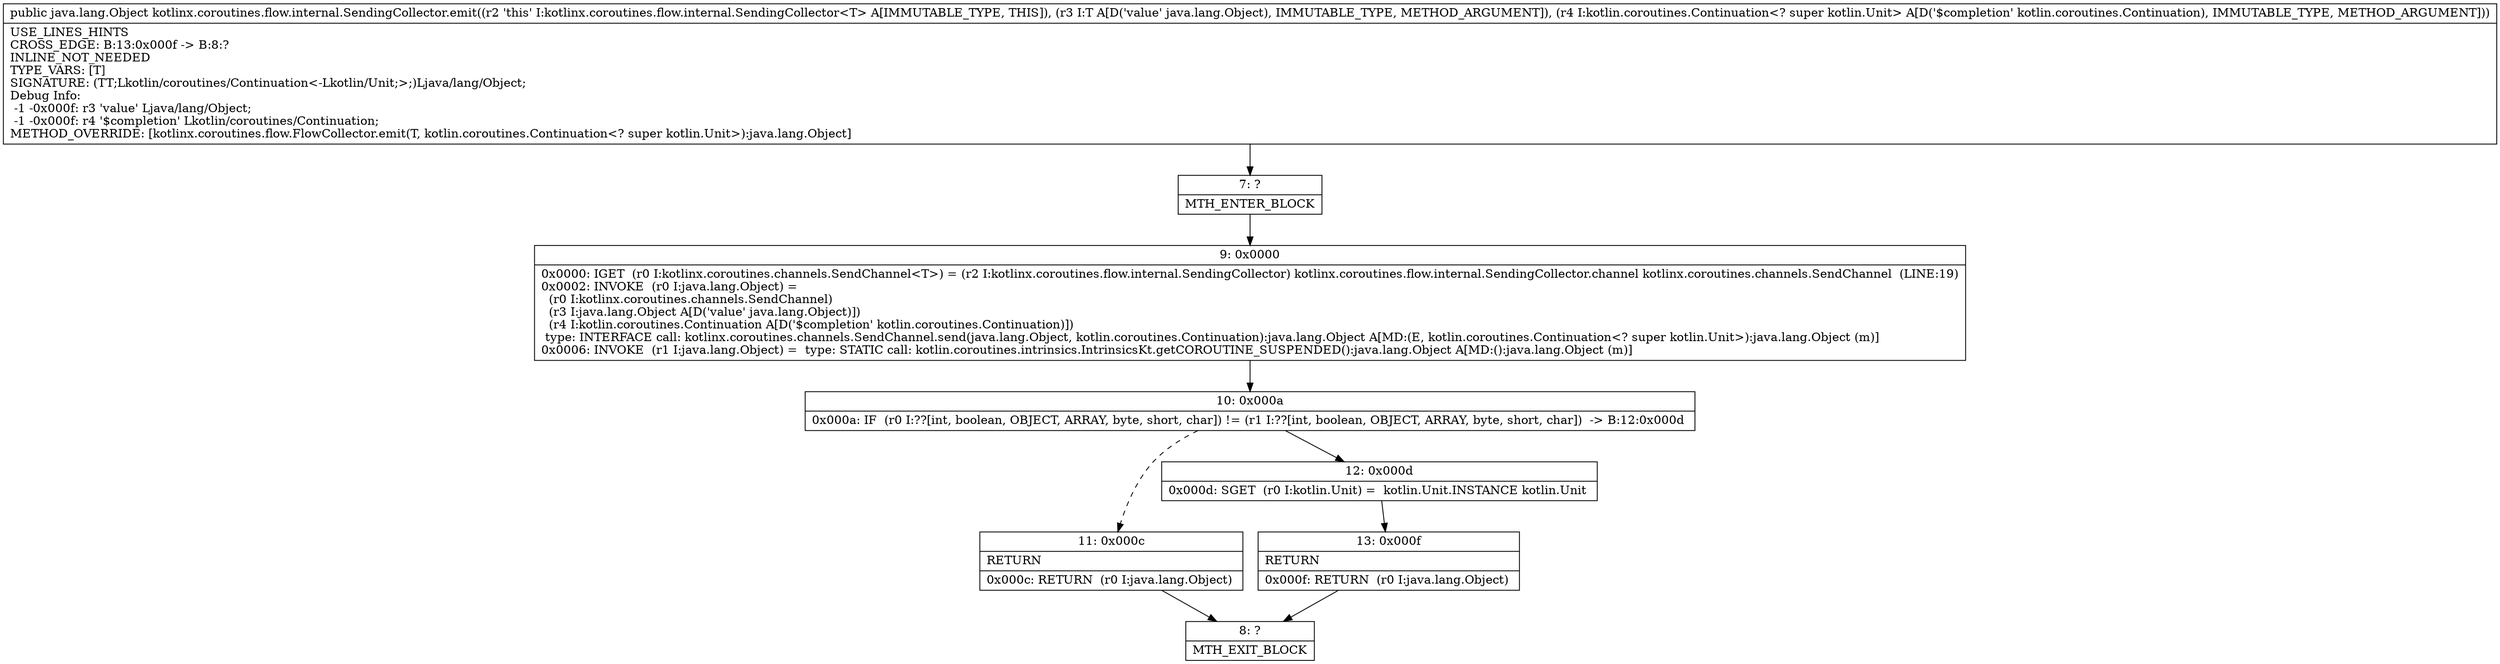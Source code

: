 digraph "CFG forkotlinx.coroutines.flow.internal.SendingCollector.emit(Ljava\/lang\/Object;Lkotlin\/coroutines\/Continuation;)Ljava\/lang\/Object;" {
Node_7 [shape=record,label="{7\:\ ?|MTH_ENTER_BLOCK\l}"];
Node_9 [shape=record,label="{9\:\ 0x0000|0x0000: IGET  (r0 I:kotlinx.coroutines.channels.SendChannel\<T\>) = (r2 I:kotlinx.coroutines.flow.internal.SendingCollector) kotlinx.coroutines.flow.internal.SendingCollector.channel kotlinx.coroutines.channels.SendChannel  (LINE:19)\l0x0002: INVOKE  (r0 I:java.lang.Object) = \l  (r0 I:kotlinx.coroutines.channels.SendChannel)\l  (r3 I:java.lang.Object A[D('value' java.lang.Object)])\l  (r4 I:kotlin.coroutines.Continuation A[D('$completion' kotlin.coroutines.Continuation)])\l type: INTERFACE call: kotlinx.coroutines.channels.SendChannel.send(java.lang.Object, kotlin.coroutines.Continuation):java.lang.Object A[MD:(E, kotlin.coroutines.Continuation\<? super kotlin.Unit\>):java.lang.Object (m)]\l0x0006: INVOKE  (r1 I:java.lang.Object) =  type: STATIC call: kotlin.coroutines.intrinsics.IntrinsicsKt.getCOROUTINE_SUSPENDED():java.lang.Object A[MD:():java.lang.Object (m)]\l}"];
Node_10 [shape=record,label="{10\:\ 0x000a|0x000a: IF  (r0 I:??[int, boolean, OBJECT, ARRAY, byte, short, char]) != (r1 I:??[int, boolean, OBJECT, ARRAY, byte, short, char])  \-\> B:12:0x000d \l}"];
Node_11 [shape=record,label="{11\:\ 0x000c|RETURN\l|0x000c: RETURN  (r0 I:java.lang.Object) \l}"];
Node_8 [shape=record,label="{8\:\ ?|MTH_EXIT_BLOCK\l}"];
Node_12 [shape=record,label="{12\:\ 0x000d|0x000d: SGET  (r0 I:kotlin.Unit) =  kotlin.Unit.INSTANCE kotlin.Unit \l}"];
Node_13 [shape=record,label="{13\:\ 0x000f|RETURN\l|0x000f: RETURN  (r0 I:java.lang.Object) \l}"];
MethodNode[shape=record,label="{public java.lang.Object kotlinx.coroutines.flow.internal.SendingCollector.emit((r2 'this' I:kotlinx.coroutines.flow.internal.SendingCollector\<T\> A[IMMUTABLE_TYPE, THIS]), (r3 I:T A[D('value' java.lang.Object), IMMUTABLE_TYPE, METHOD_ARGUMENT]), (r4 I:kotlin.coroutines.Continuation\<? super kotlin.Unit\> A[D('$completion' kotlin.coroutines.Continuation), IMMUTABLE_TYPE, METHOD_ARGUMENT]))  | USE_LINES_HINTS\lCROSS_EDGE: B:13:0x000f \-\> B:8:?\lINLINE_NOT_NEEDED\lTYPE_VARS: [T]\lSIGNATURE: (TT;Lkotlin\/coroutines\/Continuation\<\-Lkotlin\/Unit;\>;)Ljava\/lang\/Object;\lDebug Info:\l  \-1 \-0x000f: r3 'value' Ljava\/lang\/Object;\l  \-1 \-0x000f: r4 '$completion' Lkotlin\/coroutines\/Continuation;\lMETHOD_OVERRIDE: [kotlinx.coroutines.flow.FlowCollector.emit(T, kotlin.coroutines.Continuation\<? super kotlin.Unit\>):java.lang.Object]\l}"];
MethodNode -> Node_7;Node_7 -> Node_9;
Node_9 -> Node_10;
Node_10 -> Node_11[style=dashed];
Node_10 -> Node_12;
Node_11 -> Node_8;
Node_12 -> Node_13;
Node_13 -> Node_8;
}

